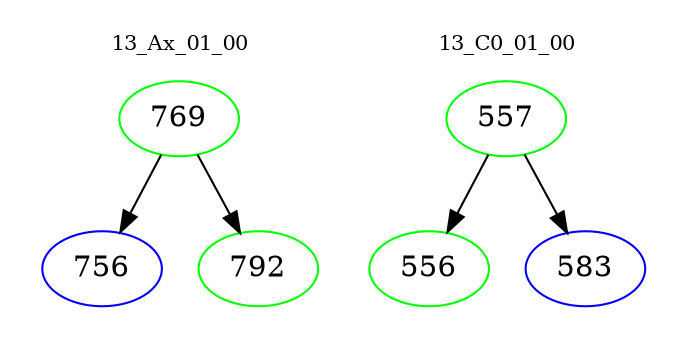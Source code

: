 digraph{
subgraph cluster_0 {
color = white
label = "13_Ax_01_00";
fontsize=10;
T0_769 [label="769", color="green"]
T0_769 -> T0_756 [color="black"]
T0_756 [label="756", color="blue"]
T0_769 -> T0_792 [color="black"]
T0_792 [label="792", color="green"]
}
subgraph cluster_1 {
color = white
label = "13_C0_01_00";
fontsize=10;
T1_557 [label="557", color="green"]
T1_557 -> T1_556 [color="black"]
T1_556 [label="556", color="green"]
T1_557 -> T1_583 [color="black"]
T1_583 [label="583", color="blue"]
}
}
